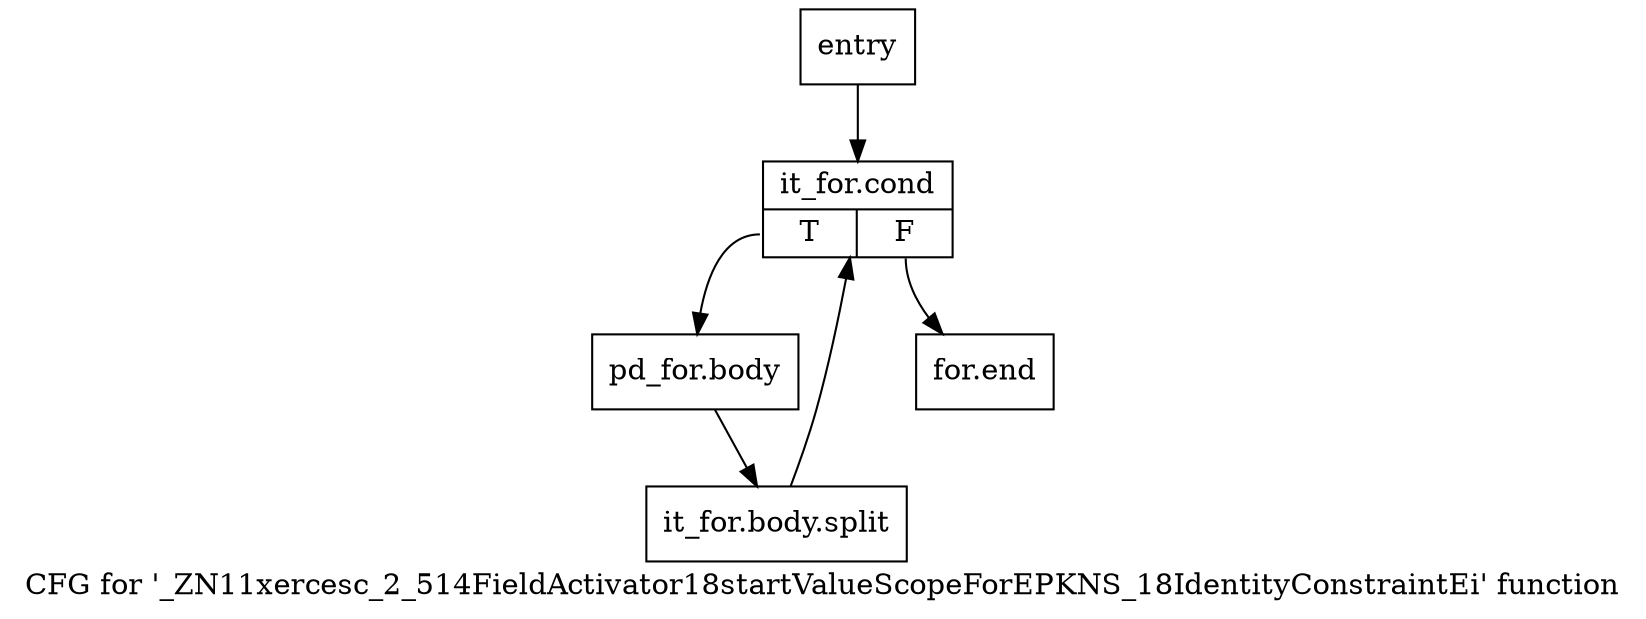 digraph "CFG for '_ZN11xercesc_2_514FieldActivator18startValueScopeForEPKNS_18IdentityConstraintEi' function" {
	label="CFG for '_ZN11xercesc_2_514FieldActivator18startValueScopeForEPKNS_18IdentityConstraintEi' function";

	Node0x35f49c0 [shape=record,label="{entry}"];
	Node0x35f49c0 -> Node0x35f4a10;
	Node0x35f4a10 [shape=record,label="{it_for.cond|{<s0>T|<s1>F}}"];
	Node0x35f4a10:s0 -> Node0x35f4a60;
	Node0x35f4a10:s1 -> Node0x35f4ab0;
	Node0x35f4a60 [shape=record,label="{pd_for.body}"];
	Node0x35f4a60 -> Node0xaa19ff0;
	Node0xaa19ff0 [shape=record,label="{it_for.body.split}"];
	Node0xaa19ff0 -> Node0x35f4a10;
	Node0x35f4ab0 [shape=record,label="{for.end}"];
}
